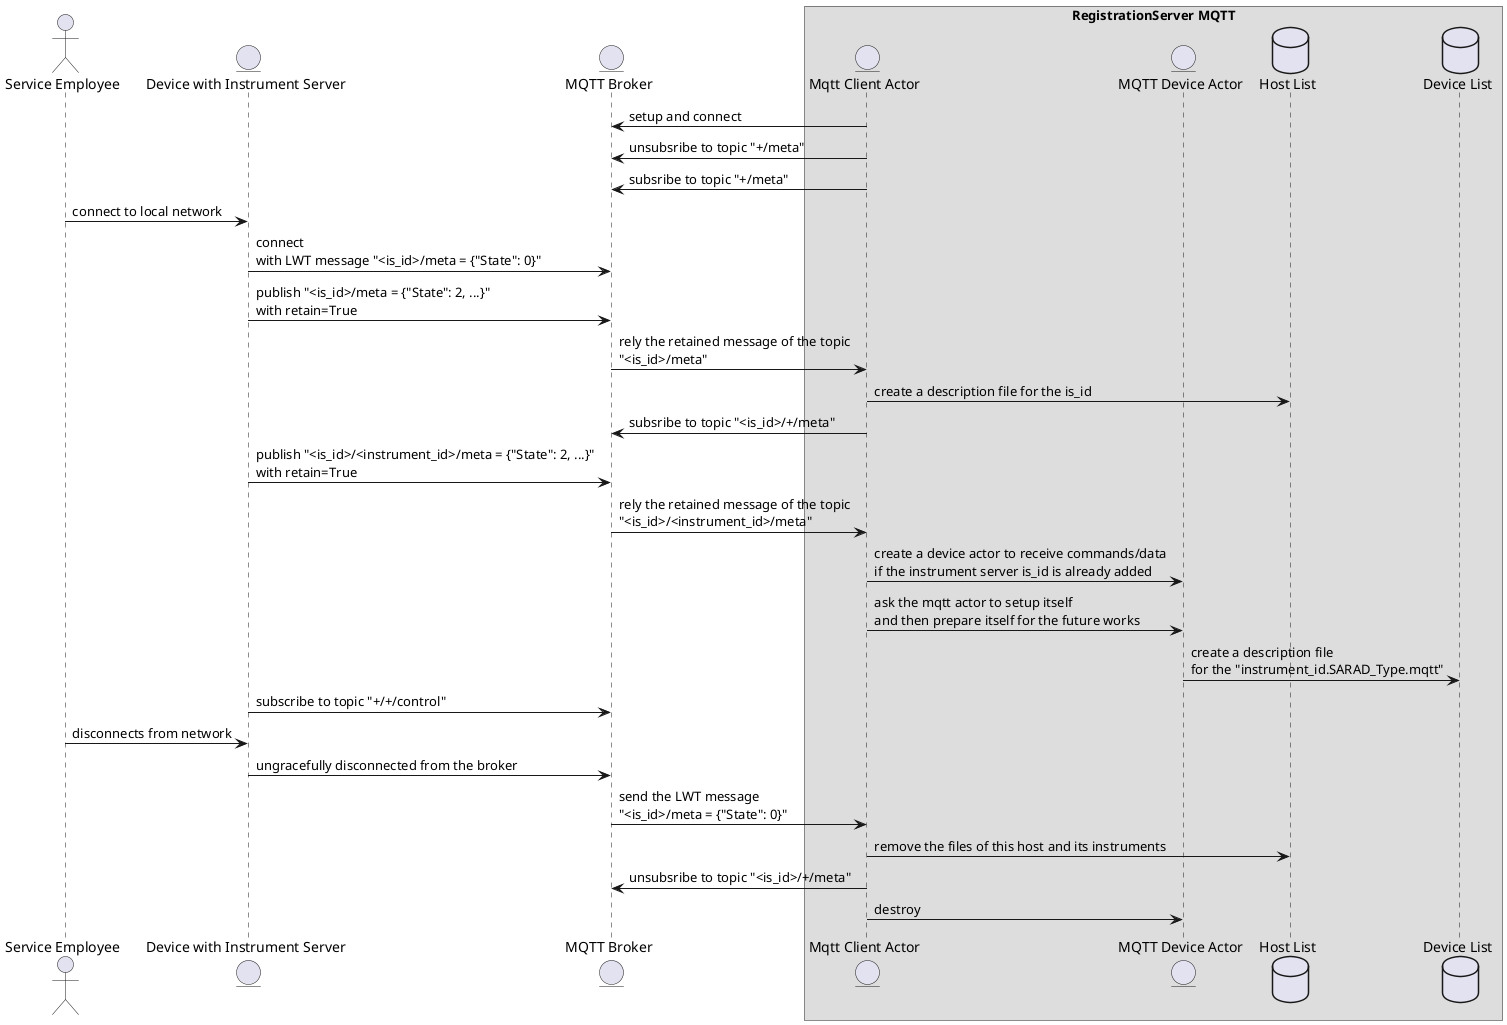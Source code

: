 @startuml
actor "Service Employee" as user
entity "Device with Instrument Server" as is_mqtt
entity "MQTT Broker" as broker
box "RegistrationServer MQTT"
entity "Mqtt Client Actor" as listener
entity "MQTT Device Actor" as mqtt_actor
database "Host List" as h_list
database "Device List" as d_list
end box
listener -> broker : setup and connect
listener -> broker : unsubsribe to topic "+/meta"
listener -> broker : subsribe to topic "+/meta"
user -> is_mqtt : connect to local network
is_mqtt -> broker : connect\nwith LWT message "<is_id>/meta = {"State": 0}"
is_mqtt -> broker : publish "<is_id>/meta = {"State": 2, ...}"\nwith retain=True
broker -> listener : rely the retained message of the topic\n"<is_id>/meta"
listener -> h_list : create a description file for the is_id
listener -> broker : subsribe to topic "<is_id>/+/meta"
is_mqtt -> broker : publish "<is_id>/<instrument_id>/meta = {"State": 2, ...}"\nwith retain=True
broker -> listener : rely the retained message of the topic\n"<is_id>/<instrument_id>/meta"
listener -> mqtt_actor : create a device actor to receive commands/data\nif the instrument server is_id is already added
listener -> mqtt_actor : ask the mqtt actor to setup itself\nand then prepare itself for the future works
mqtt_actor -> d_list : create a description file\nfor the "instrument_id.SARAD_Type.mqtt"
is_mqtt -> broker : subscribe to topic "+/+/control"
user -> is_mqtt : disconnects from network
is_mqtt -> broker : ungracefully disconnected from the broker
broker -> listener : send the LWT message\n"<is_id>/meta = {"State": 0}"
listener -> h_list : remove the files of this host and its instruments
listener -> broker : unsubsribe to topic "<is_id>/+/meta"
listener -> mqtt_actor: destroy
@enduml
